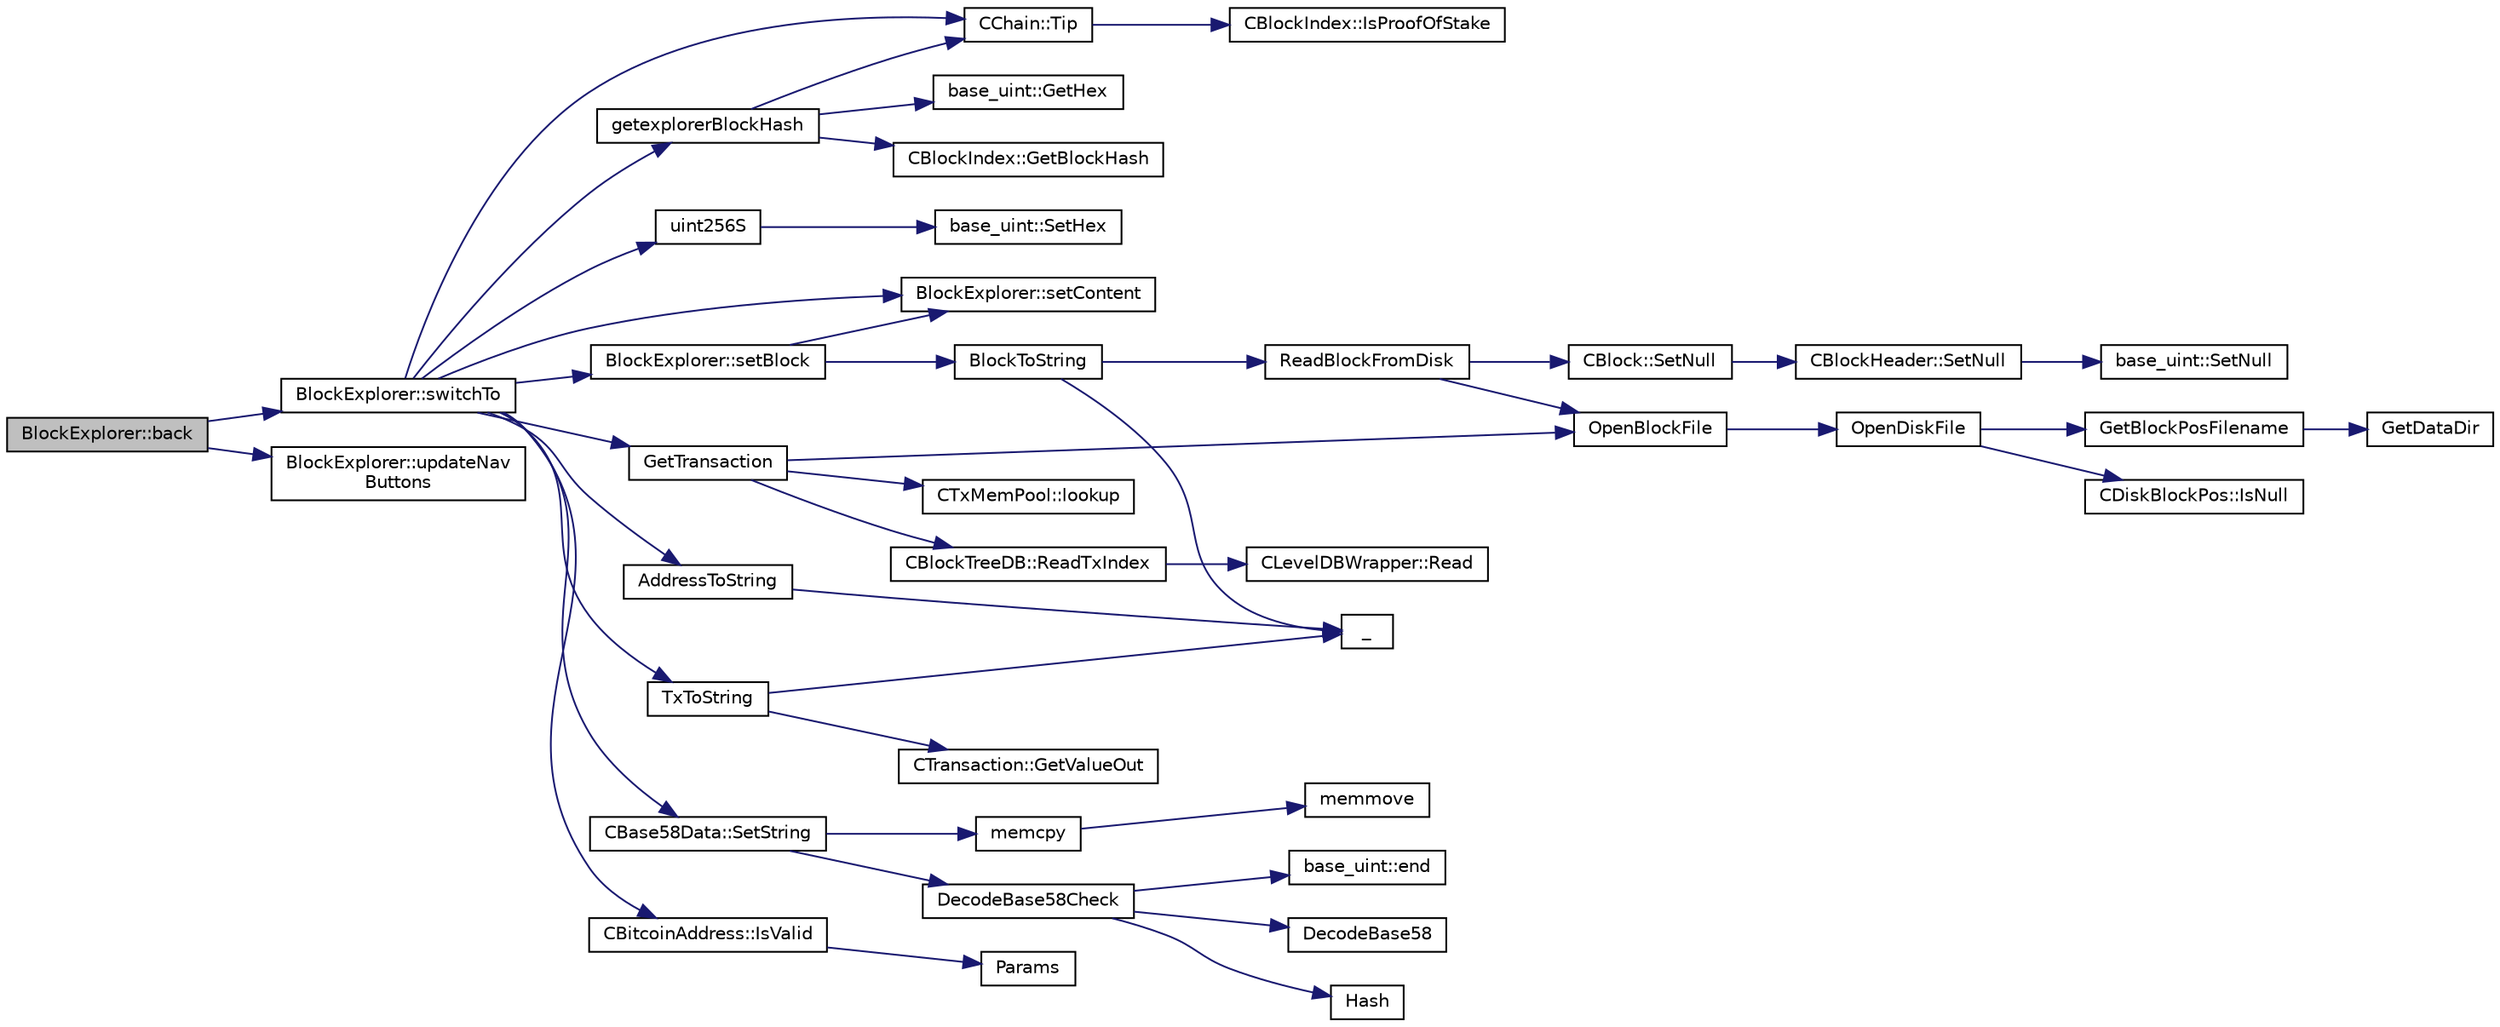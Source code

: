 digraph "BlockExplorer::back"
{
  edge [fontname="Helvetica",fontsize="10",labelfontname="Helvetica",labelfontsize="10"];
  node [fontname="Helvetica",fontsize="10",shape=record];
  rankdir="LR";
  Node48 [label="BlockExplorer::back",height=0.2,width=0.4,color="black", fillcolor="grey75", style="filled", fontcolor="black"];
  Node48 -> Node49 [color="midnightblue",fontsize="10",style="solid",fontname="Helvetica"];
  Node49 [label="BlockExplorer::switchTo",height=0.2,width=0.4,color="black", fillcolor="white", style="filled",URL="$class_block_explorer.html#a24d6353efb00436dd029e234e3a86121"];
  Node49 -> Node50 [color="midnightblue",fontsize="10",style="solid",fontname="Helvetica"];
  Node50 [label="CChain::Tip",height=0.2,width=0.4,color="black", fillcolor="white", style="filled",URL="$class_c_chain.html#a40ccefec14f8f3195c08c827af8cf412",tooltip="Returns the index entry for the tip of this chain, or NULL if none. "];
  Node50 -> Node51 [color="midnightblue",fontsize="10",style="solid",fontname="Helvetica"];
  Node51 [label="CBlockIndex::IsProofOfStake",height=0.2,width=0.4,color="black", fillcolor="white", style="filled",URL="$class_c_block_index.html#a2438a891e9d43821c0d99e1bdac56fde"];
  Node49 -> Node52 [color="midnightblue",fontsize="10",style="solid",fontname="Helvetica"];
  Node52 [label="getexplorerBlockHash",height=0.2,width=0.4,color="black", fillcolor="white", style="filled",URL="$blockexplorer_8cpp.html#a360b019939c97f1c57ebf99b16859455"];
  Node52 -> Node50 [color="midnightblue",fontsize="10",style="solid",fontname="Helvetica"];
  Node52 -> Node53 [color="midnightblue",fontsize="10",style="solid",fontname="Helvetica"];
  Node53 [label="CBlockIndex::GetBlockHash",height=0.2,width=0.4,color="black", fillcolor="white", style="filled",URL="$class_c_block_index.html#a98490a2788c65cdd6ae9002b004dd74c"];
  Node52 -> Node54 [color="midnightblue",fontsize="10",style="solid",fontname="Helvetica"];
  Node54 [label="base_uint::GetHex",height=0.2,width=0.4,color="black", fillcolor="white", style="filled",URL="$classbase__uint.html#ae5e7b7481de91ebead20eebd5d685441"];
  Node49 -> Node55 [color="midnightblue",fontsize="10",style="solid",fontname="Helvetica"];
  Node55 [label="uint256S",height=0.2,width=0.4,color="black", fillcolor="white", style="filled",URL="$uint256_8h.html#a52e679560cc1ebf68f878ed69e38f259"];
  Node55 -> Node56 [color="midnightblue",fontsize="10",style="solid",fontname="Helvetica"];
  Node56 [label="base_uint::SetHex",height=0.2,width=0.4,color="black", fillcolor="white", style="filled",URL="$classbase__uint.html#ade1a897fac931f28f54998c92c797228"];
  Node49 -> Node57 [color="midnightblue",fontsize="10",style="solid",fontname="Helvetica"];
  Node57 [label="BlockExplorer::setBlock",height=0.2,width=0.4,color="black", fillcolor="white", style="filled",URL="$class_block_explorer.html#ac6dea0edb51e7410dacc99feaf9af916"];
  Node57 -> Node58 [color="midnightblue",fontsize="10",style="solid",fontname="Helvetica"];
  Node58 [label="BlockExplorer::setContent",height=0.2,width=0.4,color="black", fillcolor="white", style="filled",URL="$class_block_explorer.html#ac46af3a727258870e7ce742210bfd13d"];
  Node57 -> Node59 [color="midnightblue",fontsize="10",style="solid",fontname="Helvetica"];
  Node59 [label="BlockToString",height=0.2,width=0.4,color="black", fillcolor="white", style="filled",URL="$blockexplorer_8cpp.html#a6caededa67ac9ad171dc1a6fac4a708f"];
  Node59 -> Node60 [color="midnightblue",fontsize="10",style="solid",fontname="Helvetica"];
  Node60 [label="ReadBlockFromDisk",height=0.2,width=0.4,color="black", fillcolor="white", style="filled",URL="$main_8cpp.html#a2dc350346749b7da7f4b40c114ee5147"];
  Node60 -> Node61 [color="midnightblue",fontsize="10",style="solid",fontname="Helvetica"];
  Node61 [label="CBlock::SetNull",height=0.2,width=0.4,color="black", fillcolor="white", style="filled",URL="$class_c_block.html#a0410d7ba8d60679c4cf364b82ffffea5"];
  Node61 -> Node62 [color="midnightblue",fontsize="10",style="solid",fontname="Helvetica"];
  Node62 [label="CBlockHeader::SetNull",height=0.2,width=0.4,color="black", fillcolor="white", style="filled",URL="$class_c_block_header.html#ae39c04a4357417d98954a51f53beb78a"];
  Node62 -> Node63 [color="midnightblue",fontsize="10",style="solid",fontname="Helvetica"];
  Node63 [label="base_uint::SetNull",height=0.2,width=0.4,color="black", fillcolor="white", style="filled",URL="$classbase__uint.html#ab7f832a0d48a7da00296497c820ae775"];
  Node60 -> Node64 [color="midnightblue",fontsize="10",style="solid",fontname="Helvetica"];
  Node64 [label="OpenBlockFile",height=0.2,width=0.4,color="black", fillcolor="white", style="filled",URL="$main_8cpp.html#a0d81388930a4ccb6a69b9abdd1ef5097",tooltip="Open a block file (blk?????.dat) "];
  Node64 -> Node65 [color="midnightblue",fontsize="10",style="solid",fontname="Helvetica"];
  Node65 [label="OpenDiskFile",height=0.2,width=0.4,color="black", fillcolor="white", style="filled",URL="$main_8cpp.html#ab15fc61f1d9596ad0aca703ff2c74635"];
  Node65 -> Node66 [color="midnightblue",fontsize="10",style="solid",fontname="Helvetica"];
  Node66 [label="CDiskBlockPos::IsNull",height=0.2,width=0.4,color="black", fillcolor="white", style="filled",URL="$struct_c_disk_block_pos.html#a7dd98fe3f5372d358df61db31899b0af"];
  Node65 -> Node67 [color="midnightblue",fontsize="10",style="solid",fontname="Helvetica"];
  Node67 [label="GetBlockPosFilename",height=0.2,width=0.4,color="black", fillcolor="white", style="filled",URL="$main_8cpp.html#a2f26f074aac584c3398de1dcdac59de9",tooltip="Translation to a filesystem path. "];
  Node67 -> Node68 [color="midnightblue",fontsize="10",style="solid",fontname="Helvetica"];
  Node68 [label="GetDataDir",height=0.2,width=0.4,color="black", fillcolor="white", style="filled",URL="$util_8cpp.html#ab83866a054745d4b30a3948a1b44beba"];
  Node59 -> Node69 [color="midnightblue",fontsize="10",style="solid",fontname="Helvetica"];
  Node69 [label="_",height=0.2,width=0.4,color="black", fillcolor="white", style="filled",URL="$ui__interface_8h.html#aad133bb6103b53cebf03fd01e2f11ba1",tooltip="Translation function: Call Translate signal on UI interface, which returns a boost::optional result..."];
  Node49 -> Node70 [color="midnightblue",fontsize="10",style="solid",fontname="Helvetica"];
  Node70 [label="GetTransaction",height=0.2,width=0.4,color="black", fillcolor="white", style="filled",URL="$main_8cpp.html#a044ae412844f02db690466dd24d9bb71",tooltip="Return transaction in tx, and if it was found inside a block, its hash is placed in hashBlock..."];
  Node70 -> Node71 [color="midnightblue",fontsize="10",style="solid",fontname="Helvetica"];
  Node71 [label="CTxMemPool::lookup",height=0.2,width=0.4,color="black", fillcolor="white", style="filled",URL="$class_c_tx_mem_pool.html#ad6d9966cdeb4b6586f7186e709b4e77e"];
  Node70 -> Node72 [color="midnightblue",fontsize="10",style="solid",fontname="Helvetica"];
  Node72 [label="CBlockTreeDB::ReadTxIndex",height=0.2,width=0.4,color="black", fillcolor="white", style="filled",URL="$class_c_block_tree_d_b.html#a74383427266d627e84c2d0c8e21e03c7"];
  Node72 -> Node73 [color="midnightblue",fontsize="10",style="solid",fontname="Helvetica"];
  Node73 [label="CLevelDBWrapper::Read",height=0.2,width=0.4,color="black", fillcolor="white", style="filled",URL="$class_c_level_d_b_wrapper.html#a0cb51d3b8f042641b2d0aa76c3185527"];
  Node70 -> Node64 [color="midnightblue",fontsize="10",style="solid",fontname="Helvetica"];
  Node49 -> Node58 [color="midnightblue",fontsize="10",style="solid",fontname="Helvetica"];
  Node49 -> Node74 [color="midnightblue",fontsize="10",style="solid",fontname="Helvetica"];
  Node74 [label="TxToString",height=0.2,width=0.4,color="black", fillcolor="white", style="filled",URL="$blockexplorer_8cpp.html#a45aace593eba434db4b340d6ed004eef"];
  Node74 -> Node75 [color="midnightblue",fontsize="10",style="solid",fontname="Helvetica"];
  Node75 [label="CTransaction::GetValueOut",height=0.2,width=0.4,color="black", fillcolor="white", style="filled",URL="$class_c_transaction.html#aa4ce691dbb2ce32838d94d15801f6644"];
  Node74 -> Node69 [color="midnightblue",fontsize="10",style="solid",fontname="Helvetica"];
  Node49 -> Node76 [color="midnightblue",fontsize="10",style="solid",fontname="Helvetica"];
  Node76 [label="CBase58Data::SetString",height=0.2,width=0.4,color="black", fillcolor="white", style="filled",URL="$class_c_base58_data.html#a250fa3bc97d03c7d87de5485c8b49b57"];
  Node76 -> Node77 [color="midnightblue",fontsize="10",style="solid",fontname="Helvetica"];
  Node77 [label="DecodeBase58Check",height=0.2,width=0.4,color="black", fillcolor="white", style="filled",URL="$base58_8cpp.html#ae2dc7ad63e243509e0871ec4a5890678",tooltip="Decode a base58-encoded string (psz) that includes a checksum into a byte vector (vchRet), return true if decoding is successful. "];
  Node77 -> Node78 [color="midnightblue",fontsize="10",style="solid",fontname="Helvetica"];
  Node78 [label="DecodeBase58",height=0.2,width=0.4,color="black", fillcolor="white", style="filled",URL="$base58_8cpp.html#a0f74d1d6e7e982cad4b0e538acea4538",tooltip="Decode a base58-encoded string (psz) into a byte vector (vchRet). "];
  Node77 -> Node79 [color="midnightblue",fontsize="10",style="solid",fontname="Helvetica"];
  Node79 [label="Hash",height=0.2,width=0.4,color="black", fillcolor="white", style="filled",URL="$hash_8h.html#a12c5e981d7f5f2850027fd5e932eff61",tooltip="Compute the 256-bit hash of a std::string. "];
  Node77 -> Node80 [color="midnightblue",fontsize="10",style="solid",fontname="Helvetica"];
  Node80 [label="base_uint::end",height=0.2,width=0.4,color="black", fillcolor="white", style="filled",URL="$classbase__uint.html#a76539ef6be800bc02e4038f457a4f74a"];
  Node76 -> Node81 [color="midnightblue",fontsize="10",style="solid",fontname="Helvetica"];
  Node81 [label="memcpy",height=0.2,width=0.4,color="black", fillcolor="white", style="filled",URL="$glibc__compat_8cpp.html#a0f46826ab0466591e136db24394923cf"];
  Node81 -> Node82 [color="midnightblue",fontsize="10",style="solid",fontname="Helvetica"];
  Node82 [label="memmove",height=0.2,width=0.4,color="black", fillcolor="white", style="filled",URL="$glibc__compat_8cpp.html#a9778d49e9029dd75bc53ecbbf9f5e9a1"];
  Node49 -> Node83 [color="midnightblue",fontsize="10",style="solid",fontname="Helvetica"];
  Node83 [label="CBitcoinAddress::IsValid",height=0.2,width=0.4,color="black", fillcolor="white", style="filled",URL="$class_c_bitcoin_address.html#ab39907ce6895062a8f8bf585270ef13b"];
  Node83 -> Node84 [color="midnightblue",fontsize="10",style="solid",fontname="Helvetica"];
  Node84 [label="Params",height=0.2,width=0.4,color="black", fillcolor="white", style="filled",URL="$chainparams_8cpp.html#ace5c5b706d71a324a417dd2db394fd4a",tooltip="Return the currently selected parameters. "];
  Node49 -> Node85 [color="midnightblue",fontsize="10",style="solid",fontname="Helvetica"];
  Node85 [label="AddressToString",height=0.2,width=0.4,color="black", fillcolor="white", style="filled",URL="$blockexplorer_8cpp.html#ae9baca529102e635b730eaee51b9a9b2"];
  Node85 -> Node69 [color="midnightblue",fontsize="10",style="solid",fontname="Helvetica"];
  Node48 -> Node86 [color="midnightblue",fontsize="10",style="solid",fontname="Helvetica"];
  Node86 [label="BlockExplorer::updateNav\lButtons",height=0.2,width=0.4,color="black", fillcolor="white", style="filled",URL="$class_block_explorer.html#ad23de9bcf0ef195c569825d62ee145f3"];
}
